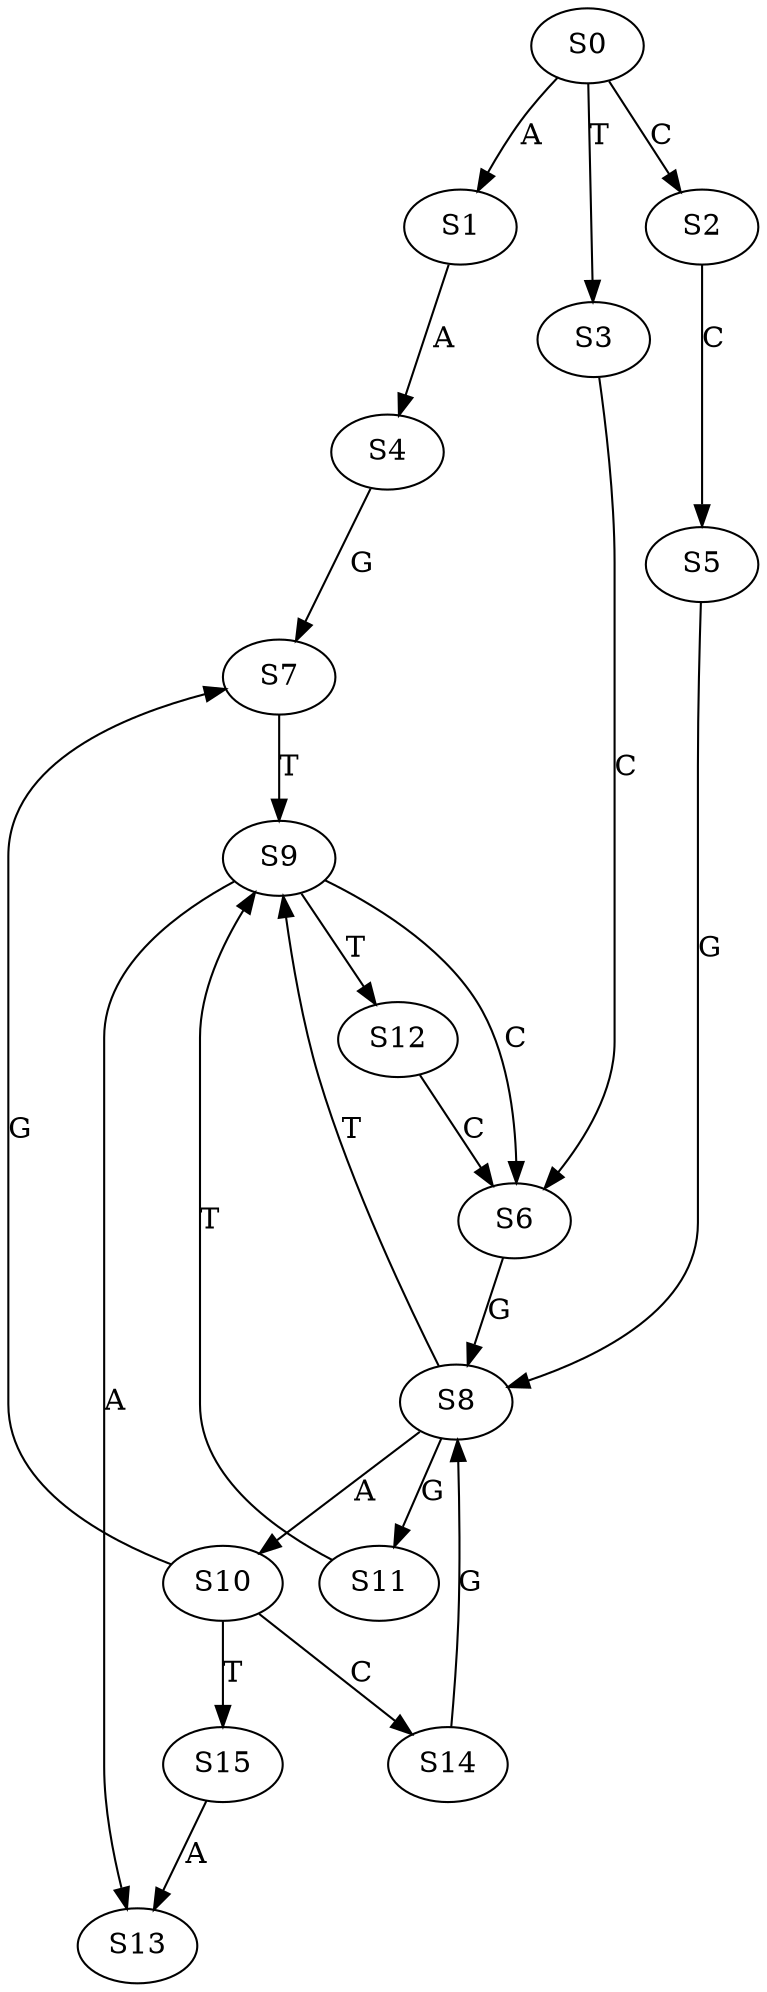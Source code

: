 strict digraph  {
	S0 -> S1 [ label = A ];
	S0 -> S2 [ label = C ];
	S0 -> S3 [ label = T ];
	S1 -> S4 [ label = A ];
	S2 -> S5 [ label = C ];
	S3 -> S6 [ label = C ];
	S4 -> S7 [ label = G ];
	S5 -> S8 [ label = G ];
	S6 -> S8 [ label = G ];
	S7 -> S9 [ label = T ];
	S8 -> S10 [ label = A ];
	S8 -> S11 [ label = G ];
	S8 -> S9 [ label = T ];
	S9 -> S12 [ label = T ];
	S9 -> S13 [ label = A ];
	S9 -> S6 [ label = C ];
	S10 -> S7 [ label = G ];
	S10 -> S14 [ label = C ];
	S10 -> S15 [ label = T ];
	S11 -> S9 [ label = T ];
	S12 -> S6 [ label = C ];
	S14 -> S8 [ label = G ];
	S15 -> S13 [ label = A ];
}
